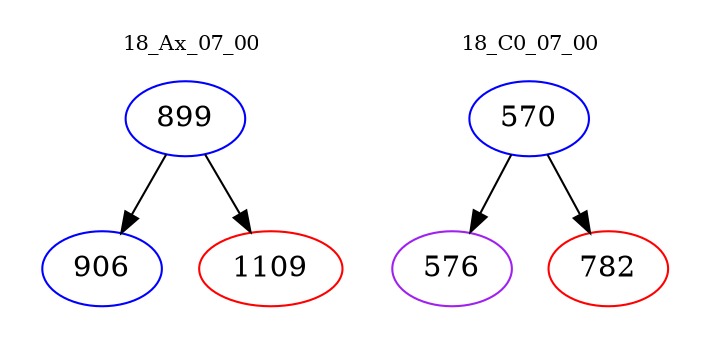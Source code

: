 digraph{
subgraph cluster_0 {
color = white
label = "18_Ax_07_00";
fontsize=10;
T0_899 [label="899", color="blue"]
T0_899 -> T0_906 [color="black"]
T0_906 [label="906", color="blue"]
T0_899 -> T0_1109 [color="black"]
T0_1109 [label="1109", color="red"]
}
subgraph cluster_1 {
color = white
label = "18_C0_07_00";
fontsize=10;
T1_570 [label="570", color="blue"]
T1_570 -> T1_576 [color="black"]
T1_576 [label="576", color="purple"]
T1_570 -> T1_782 [color="black"]
T1_782 [label="782", color="red"]
}
}
